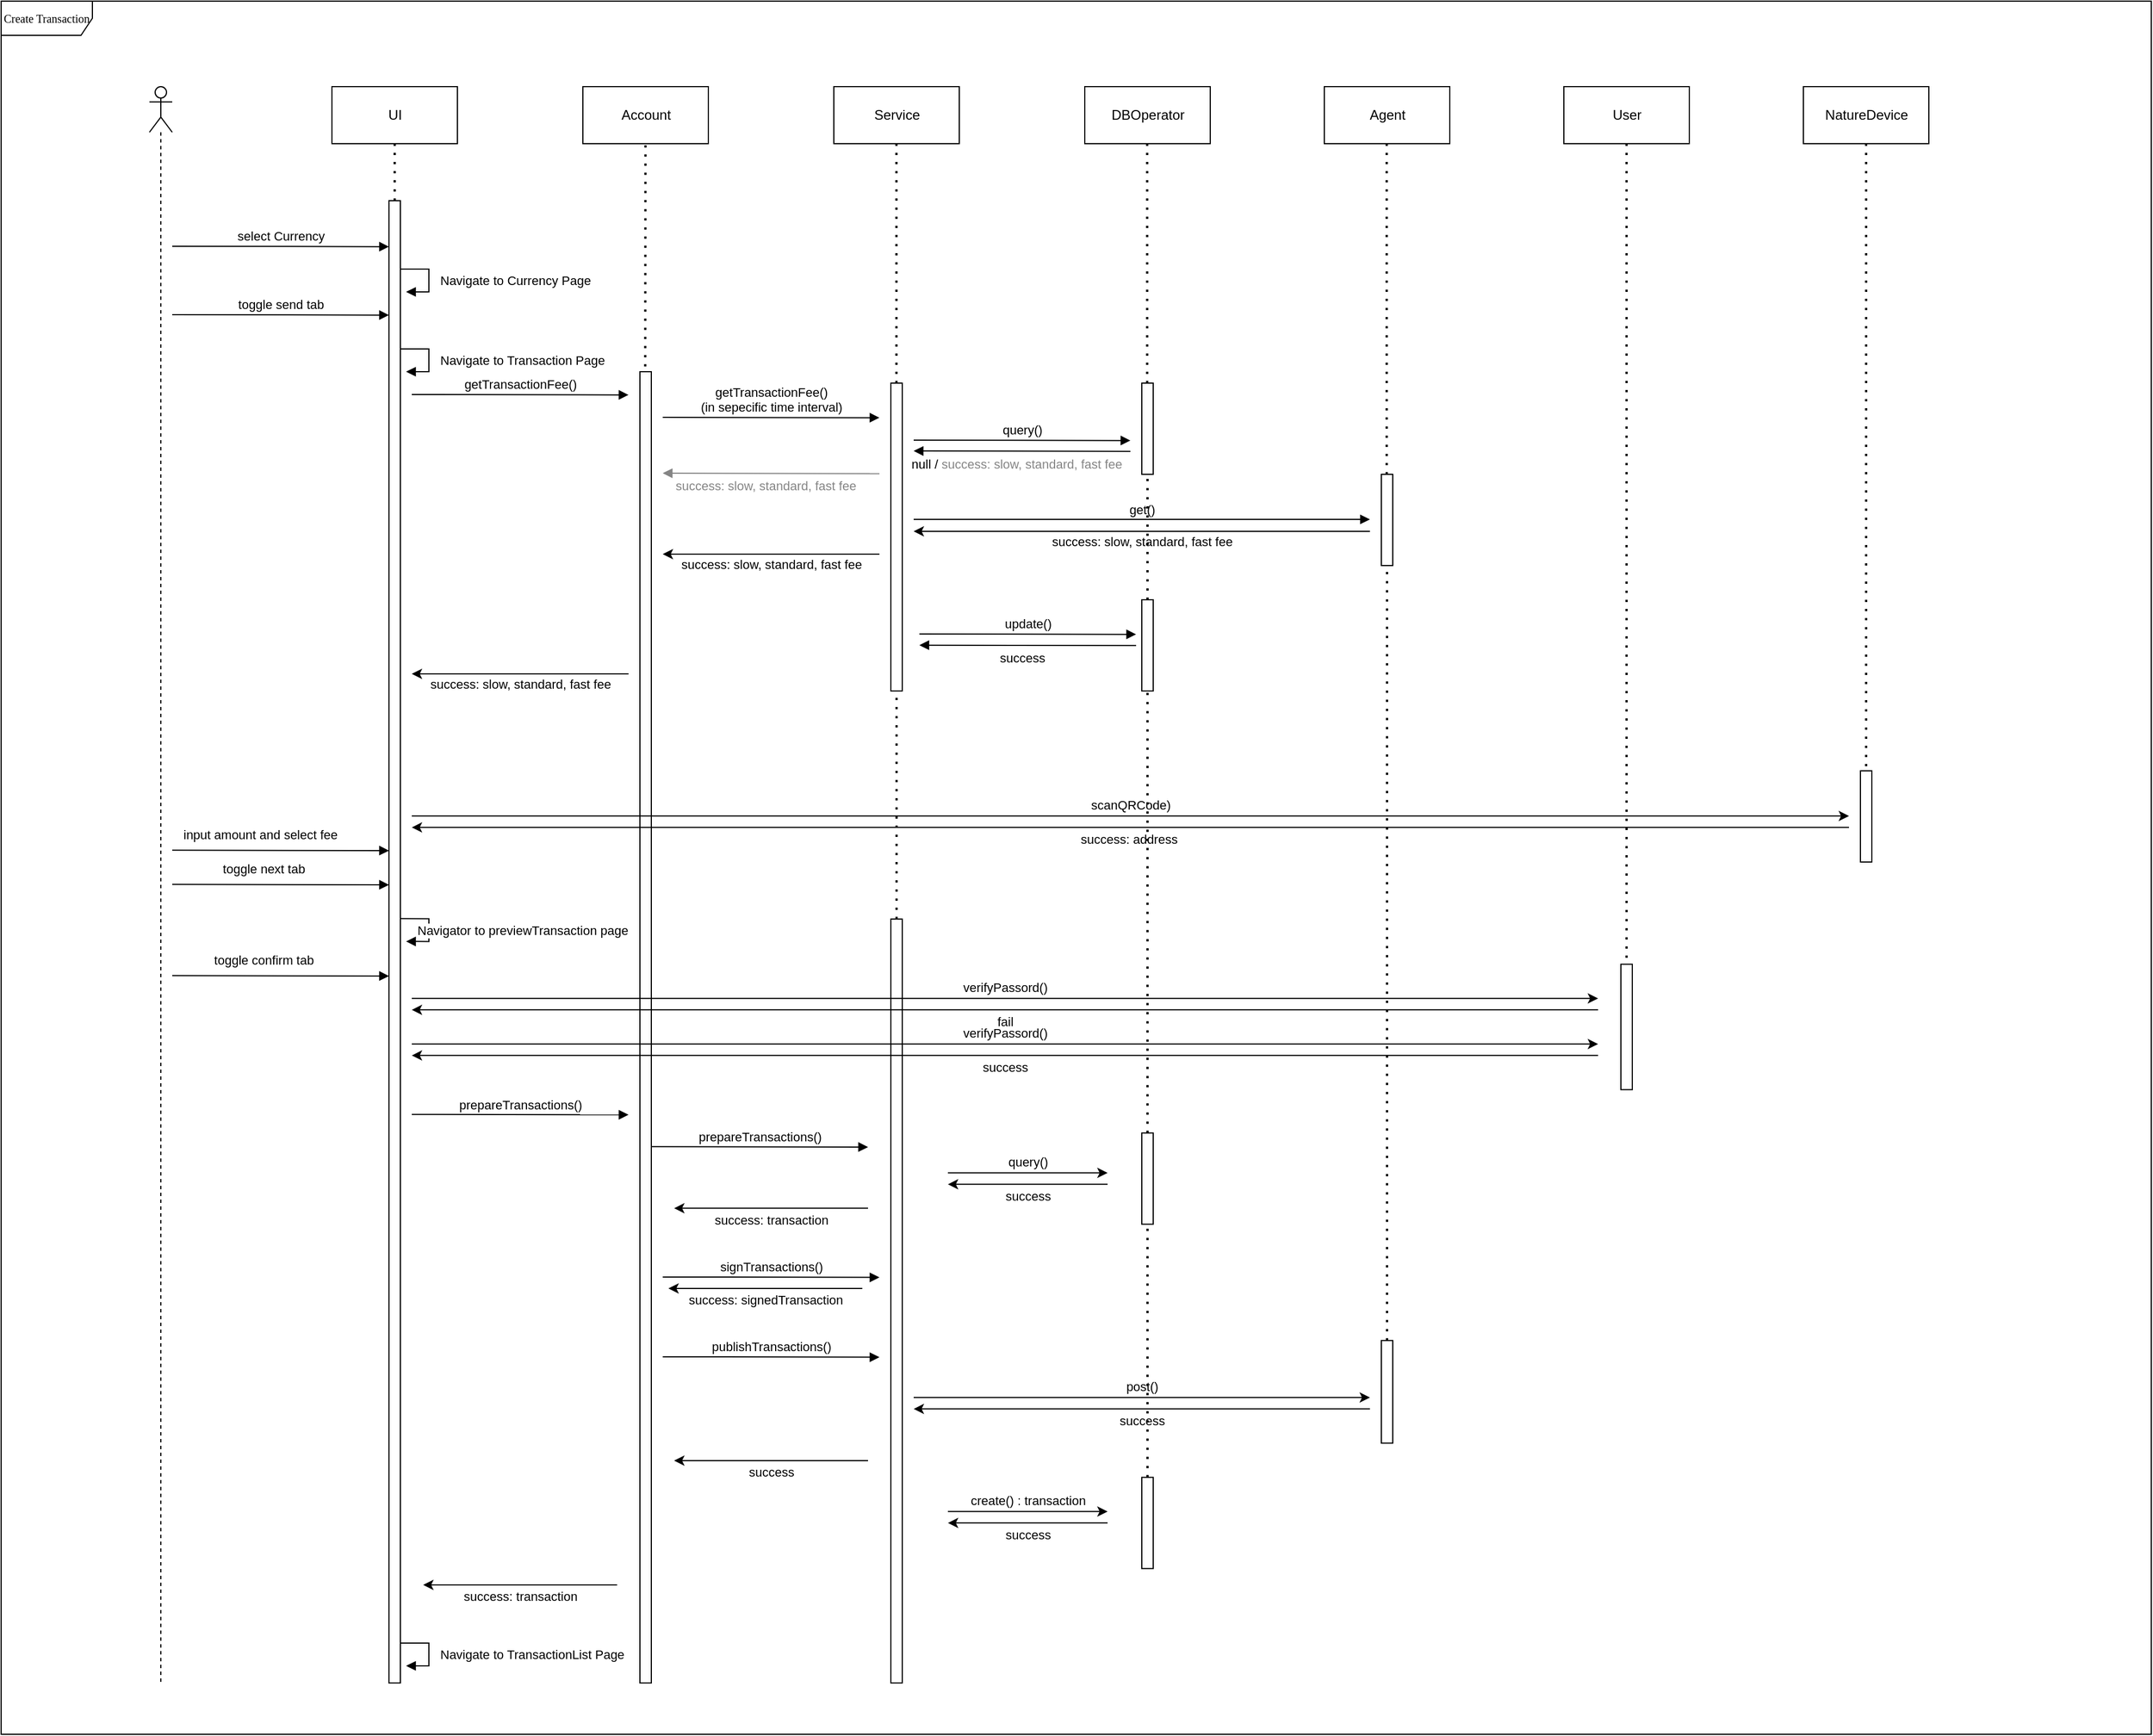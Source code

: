 <mxfile version="14.1.9" type="github">
  <diagram id="_UHiUaJMt8uoKAJdl_Bz" name="Page-1">
    <mxGraphModel dx="-274" dy="1869" grid="1" gridSize="10" guides="1" tooltips="1" connect="1" arrows="1" fold="1" page="1" pageScale="1" pageWidth="850" pageHeight="1100" math="0" shadow="0">
      <root>
        <mxCell id="0" />
        <mxCell id="1" parent="0" />
        <mxCell id="3_o5dSQ0XCuLC7GuIHa6-3" value="Create Transaction" style="shape=umlFrame;whiteSpace=wrap;html=1;rounded=0;shadow=0;comic=0;labelBackgroundColor=none;strokeWidth=1;fontFamily=Verdana;fontSize=10;align=center;width=80;height=30;" vertex="1" parent="1">
          <mxGeometry x="2060" y="-840" width="1885" height="1520" as="geometry" />
        </mxCell>
        <mxCell id="3_o5dSQ0XCuLC7GuIHa6-4" value="UI" style="html=1;" vertex="1" parent="1">
          <mxGeometry x="2350" y="-765" width="110" height="50" as="geometry" />
        </mxCell>
        <mxCell id="3_o5dSQ0XCuLC7GuIHa6-5" value="Account" style="html=1;" vertex="1" parent="1">
          <mxGeometry x="2570" y="-765" width="110" height="50" as="geometry" />
        </mxCell>
        <mxCell id="3_o5dSQ0XCuLC7GuIHa6-6" value="DBOperator" style="html=1;" vertex="1" parent="1">
          <mxGeometry x="3010" y="-765" width="110" height="50" as="geometry" />
        </mxCell>
        <mxCell id="3_o5dSQ0XCuLC7GuIHa6-7" value="" style="html=1;points=[];perimeter=orthogonalPerimeter;" vertex="1" parent="1">
          <mxGeometry x="2400" y="-665" width="10" height="1300" as="geometry" />
        </mxCell>
        <mxCell id="3_o5dSQ0XCuLC7GuIHa6-8" value="" style="shape=umlLifeline;participant=umlActor;perimeter=lifelinePerimeter;whiteSpace=wrap;html=1;container=1;collapsible=0;recursiveResize=0;verticalAlign=top;spacingTop=36;outlineConnect=0;" vertex="1" parent="1">
          <mxGeometry x="2190" y="-765" width="20" height="1400" as="geometry" />
        </mxCell>
        <mxCell id="3_o5dSQ0XCuLC7GuIHa6-9" value="select Currency" style="html=1;verticalAlign=bottom;endArrow=block;" edge="1" parent="1">
          <mxGeometry x="2080" y="-895" width="80" as="geometry">
            <mxPoint x="2210" y="-625" as="sourcePoint" />
            <mxPoint x="2400" y="-624.66" as="targetPoint" />
          </mxGeometry>
        </mxCell>
        <mxCell id="3_o5dSQ0XCuLC7GuIHa6-10" value="" style="endArrow=none;dashed=1;html=1;dashPattern=1 3;strokeWidth=2;entryX=0.5;entryY=1;entryDx=0;entryDy=0;" edge="1" parent="1" target="3_o5dSQ0XCuLC7GuIHa6-4">
          <mxGeometry x="2080" y="-895" width="50" height="50" as="geometry">
            <mxPoint x="2405" y="-665" as="sourcePoint" />
            <mxPoint x="2720" y="-675" as="targetPoint" />
          </mxGeometry>
        </mxCell>
        <mxCell id="3_o5dSQ0XCuLC7GuIHa6-11" value="" style="endArrow=none;dashed=1;html=1;dashPattern=1 3;strokeWidth=2;entryX=0.5;entryY=1;entryDx=0;entryDy=0;exitX=0.467;exitY=-0.004;exitDx=0;exitDy=0;exitPerimeter=0;" edge="1" parent="1" source="3_o5dSQ0XCuLC7GuIHa6-27">
          <mxGeometry x="2080" y="-895" width="50" height="50" as="geometry">
            <mxPoint x="2624.88" y="-625" as="sourcePoint" />
            <mxPoint x="2624.88" y="-715" as="targetPoint" />
          </mxGeometry>
        </mxCell>
        <mxCell id="3_o5dSQ0XCuLC7GuIHa6-12" value="" style="endArrow=none;dashed=1;html=1;dashPattern=1 3;strokeWidth=2;entryX=0.5;entryY=1;entryDx=0;entryDy=0;" edge="1" parent="1" source="3_o5dSQ0XCuLC7GuIHa6-85">
          <mxGeometry x="2080" y="-895" width="50" height="50" as="geometry">
            <mxPoint x="3065" y="-495" as="sourcePoint" />
            <mxPoint x="3064.71" y="-715" as="targetPoint" />
          </mxGeometry>
        </mxCell>
        <mxCell id="3_o5dSQ0XCuLC7GuIHa6-13" value="" style="group" vertex="1" connectable="0" parent="1">
          <mxGeometry x="2790" y="-765" width="110" height="530" as="geometry" />
        </mxCell>
        <mxCell id="3_o5dSQ0XCuLC7GuIHa6-14" value="Service" style="html=1;" vertex="1" parent="3_o5dSQ0XCuLC7GuIHa6-13">
          <mxGeometry width="110" height="50" as="geometry" />
        </mxCell>
        <mxCell id="3_o5dSQ0XCuLC7GuIHa6-15" value="" style="endArrow=none;dashed=1;html=1;dashPattern=1 3;strokeWidth=2;entryX=0.5;entryY=1;entryDx=0;entryDy=0;" edge="1" parent="3_o5dSQ0XCuLC7GuIHa6-13" source="3_o5dSQ0XCuLC7GuIHa6-16">
          <mxGeometry width="50" height="50" relative="1" as="geometry">
            <mxPoint x="54.88" y="140" as="sourcePoint" />
            <mxPoint x="54.88" y="50" as="targetPoint" />
          </mxGeometry>
        </mxCell>
        <mxCell id="3_o5dSQ0XCuLC7GuIHa6-16" value="" style="html=1;points=[];perimeter=orthogonalPerimeter;" vertex="1" parent="3_o5dSQ0XCuLC7GuIHa6-13">
          <mxGeometry x="50" y="260" width="10" height="270" as="geometry" />
        </mxCell>
        <mxCell id="3_o5dSQ0XCuLC7GuIHa6-17" value="getTransactionFee()" style="html=1;verticalAlign=bottom;endArrow=block;" edge="1" parent="1">
          <mxGeometry x="2080" y="-825" width="80" as="geometry">
            <mxPoint x="2420" y="-495.0" as="sourcePoint" />
            <mxPoint x="2610" y="-494.66" as="targetPoint" />
          </mxGeometry>
        </mxCell>
        <mxCell id="3_o5dSQ0XCuLC7GuIHa6-18" value="&lt;span style=&quot;font-family: &amp;#34;helvetica&amp;#34; ; text-align: center&quot;&gt;Navigate to Currency Page&lt;/span&gt;" style="edgeStyle=orthogonalEdgeStyle;html=1;align=left;spacingLeft=2;endArrow=block;rounded=0;entryX=1;entryY=0;" edge="1" parent="1">
          <mxGeometry x="340" y="-965" as="geometry">
            <mxPoint x="2410" y="-605" as="sourcePoint" />
            <Array as="points">
              <mxPoint x="2435" y="-605" />
            </Array>
            <mxPoint x="2415" y="-585" as="targetPoint" />
            <mxPoint x="28" as="offset" />
          </mxGeometry>
        </mxCell>
        <mxCell id="3_o5dSQ0XCuLC7GuIHa6-19" value="toggle send tab" style="html=1;verticalAlign=bottom;endArrow=block;" edge="1" parent="1">
          <mxGeometry x="2080" y="-835" width="80" as="geometry">
            <mxPoint x="2210" y="-565" as="sourcePoint" />
            <mxPoint x="2400" y="-564.66" as="targetPoint" />
          </mxGeometry>
        </mxCell>
        <mxCell id="3_o5dSQ0XCuLC7GuIHa6-20" value="&lt;span style=&quot;font-family: &amp;#34;helvetica&amp;#34; ; text-align: center&quot;&gt;Navigate to Transaction Page&lt;/span&gt;" style="edgeStyle=orthogonalEdgeStyle;html=1;align=left;spacingLeft=2;endArrow=block;rounded=0;entryX=1;entryY=0;" edge="1" parent="1">
          <mxGeometry x="340" y="-895" as="geometry">
            <mxPoint x="2410" y="-535" as="sourcePoint" />
            <Array as="points">
              <mxPoint x="2435" y="-534.99" />
              <mxPoint x="2435" y="-514.99" />
            </Array>
            <mxPoint x="2415" y="-515" as="targetPoint" />
            <mxPoint x="28" as="offset" />
          </mxGeometry>
        </mxCell>
        <mxCell id="3_o5dSQ0XCuLC7GuIHa6-21" value="" style="endArrow=none;html=1;startArrow=classic;startFill=1;endFill=0;" edge="1" parent="1">
          <mxGeometry x="1860" y="-750" as="geometry">
            <mxPoint x="2420" y="-250" as="sourcePoint" />
            <mxPoint x="2610" y="-250" as="targetPoint" />
          </mxGeometry>
        </mxCell>
        <mxCell id="3_o5dSQ0XCuLC7GuIHa6-22" value="success: slow, standard, fast fee" style="edgeLabel;resizable=0;html=1;align=center;verticalAlign=middle;" connectable="0" vertex="1" parent="3_o5dSQ0XCuLC7GuIHa6-21">
          <mxGeometry relative="1" as="geometry">
            <mxPoint y="9" as="offset" />
          </mxGeometry>
        </mxCell>
        <mxCell id="3_o5dSQ0XCuLC7GuIHa6-23" value="Agent" style="html=1;" vertex="1" parent="1">
          <mxGeometry x="3220" y="-765" width="110" height="50" as="geometry" />
        </mxCell>
        <mxCell id="3_o5dSQ0XCuLC7GuIHa6-24" value="" style="endArrow=none;dashed=1;html=1;dashPattern=1 3;strokeWidth=2;entryX=0.5;entryY=1;entryDx=0;entryDy=0;" edge="1" parent="1" source="3_o5dSQ0XCuLC7GuIHa6-88">
          <mxGeometry x="2290" y="-895" width="50" height="50" as="geometry">
            <mxPoint x="3275" y="-495" as="sourcePoint" />
            <mxPoint x="3274.71" y="-715" as="targetPoint" />
          </mxGeometry>
        </mxCell>
        <mxCell id="3_o5dSQ0XCuLC7GuIHa6-25" value="User" style="html=1;" vertex="1" parent="1">
          <mxGeometry x="3430" y="-765" width="110" height="50" as="geometry" />
        </mxCell>
        <mxCell id="3_o5dSQ0XCuLC7GuIHa6-26" value="" style="endArrow=none;dashed=1;html=1;dashPattern=1 3;strokeWidth=2;entryX=0.5;entryY=1;entryDx=0;entryDy=0;exitX=0.5;exitY=1;exitDx=0;exitDy=0;" edge="1" parent="1" source="3_o5dSQ0XCuLC7GuIHa6-25" target="3_o5dSQ0XCuLC7GuIHa6-29">
          <mxGeometry x="2499.46" y="-895" width="50" height="50" as="geometry">
            <mxPoint x="3485" y="-695" as="sourcePoint" />
            <mxPoint x="3484.17" y="-715" as="targetPoint" />
          </mxGeometry>
        </mxCell>
        <mxCell id="3_o5dSQ0XCuLC7GuIHa6-27" value="" style="html=1;points=[];perimeter=orthogonalPerimeter;" vertex="1" parent="1">
          <mxGeometry x="2620" y="-515" width="10" height="1150" as="geometry" />
        </mxCell>
        <mxCell id="3_o5dSQ0XCuLC7GuIHa6-28" value="input amount and select fee&amp;nbsp;&amp;nbsp;" style="html=1;verticalAlign=bottom;endArrow=block;" edge="1" parent="1">
          <mxGeometry x="340" y="-620.14" width="80" as="geometry">
            <mxPoint x="2210.0" y="-95.34" as="sourcePoint" />
            <mxPoint x="2400.0" y="-95" as="targetPoint" />
            <mxPoint x="-15" y="-5" as="offset" />
          </mxGeometry>
        </mxCell>
        <mxCell id="3_o5dSQ0XCuLC7GuIHa6-29" value="" style="html=1;points=[];perimeter=orthogonalPerimeter;" vertex="1" parent="1">
          <mxGeometry x="3480" y="4.66" width="10" height="110" as="geometry" />
        </mxCell>
        <mxCell id="3_o5dSQ0XCuLC7GuIHa6-30" value="toggle next tab" style="html=1;verticalAlign=bottom;endArrow=block;" edge="1" parent="1">
          <mxGeometry x="340" y="-590.14" width="80" as="geometry">
            <mxPoint x="2210" y="-65.34" as="sourcePoint" />
            <mxPoint x="2400" y="-65.0" as="targetPoint" />
            <mxPoint x="-15" y="-5" as="offset" />
          </mxGeometry>
        </mxCell>
        <mxCell id="3_o5dSQ0XCuLC7GuIHa6-31" value="&lt;span style=&quot;font-family: &amp;#34;helvetica&amp;#34; ; text-align: center&quot;&gt;Navigator to previewTransaction page&lt;/span&gt;" style="edgeStyle=orthogonalEdgeStyle;html=1;align=left;spacingLeft=2;endArrow=block;rounded=0;entryX=1;entryY=0;" edge="1" parent="1">
          <mxGeometry x="340" y="-635.34" as="geometry">
            <mxPoint x="2410" y="-35.34" as="sourcePoint" />
            <Array as="points">
              <mxPoint x="2435" y="-35.33" />
              <mxPoint x="2435" y="-15.33" />
            </Array>
            <mxPoint x="2415" y="-15.34" as="targetPoint" />
            <mxPoint x="8" as="offset" />
          </mxGeometry>
        </mxCell>
        <mxCell id="3_o5dSQ0XCuLC7GuIHa6-32" value="toggle confirm tab" style="html=1;verticalAlign=bottom;endArrow=block;" edge="1" parent="1">
          <mxGeometry x="340" y="-510.14" width="80" as="geometry">
            <mxPoint x="2210" y="14.66" as="sourcePoint" />
            <mxPoint x="2400" y="15.0" as="targetPoint" />
            <mxPoint x="-15" y="-5" as="offset" />
          </mxGeometry>
        </mxCell>
        <mxCell id="3_o5dSQ0XCuLC7GuIHa6-33" value="&lt;span style=&quot;font-family: &amp;#34;helvetica&amp;#34; ; text-align: center&quot;&gt;Navigate to TransactionList Page&lt;/span&gt;" style="edgeStyle=orthogonalEdgeStyle;html=1;align=left;spacingLeft=2;endArrow=block;rounded=0;entryX=1;entryY=0;" edge="1" parent="1">
          <mxGeometry x="340" y="240.0" as="geometry">
            <mxPoint x="2410" y="600.0" as="sourcePoint" />
            <Array as="points">
              <mxPoint x="2435" y="600.01" />
              <mxPoint x="2435" y="620.01" />
            </Array>
            <mxPoint x="2415" y="620.0" as="targetPoint" />
            <mxPoint x="28" as="offset" />
          </mxGeometry>
        </mxCell>
        <mxCell id="3_o5dSQ0XCuLC7GuIHa6-34" value="getTransactionFee()&lt;br&gt;(in sepecific time interval)" style="html=1;verticalAlign=bottom;endArrow=block;" edge="1" parent="1">
          <mxGeometry x="2300" y="-805" width="80" as="geometry">
            <mxPoint x="2640" y="-475" as="sourcePoint" />
            <mxPoint x="2830" y="-474.66" as="targetPoint" />
          </mxGeometry>
        </mxCell>
        <mxCell id="3_o5dSQ0XCuLC7GuIHa6-35" value="query()" style="html=1;verticalAlign=bottom;endArrow=block;" edge="1" parent="1">
          <mxGeometry x="2520" y="-785" width="80" as="geometry">
            <mxPoint x="2860" y="-455" as="sourcePoint" />
            <mxPoint x="3050" y="-454.66" as="targetPoint" />
          </mxGeometry>
        </mxCell>
        <mxCell id="3_o5dSQ0XCuLC7GuIHa6-36" value="null / &lt;font color=&quot;#858585&quot;&gt;success: slow, standard, fast fee&lt;/font&gt;" style="html=1;verticalAlign=bottom;endArrow=none;endFill=0;startArrow=block;startFill=1;" edge="1" parent="1">
          <mxGeometry x="270" y="-405.5" width="80" as="geometry">
            <mxPoint x="2860" y="-445.5" as="sourcePoint" />
            <mxPoint x="3050" y="-445.16" as="targetPoint" />
            <mxPoint x="-5" y="20" as="offset" />
          </mxGeometry>
        </mxCell>
        <mxCell id="3_o5dSQ0XCuLC7GuIHa6-37" value="get()" style="html=1;verticalAlign=bottom;endArrow=block;" edge="1" parent="1">
          <mxGeometry x="2520" y="-715.5" width="80" as="geometry">
            <mxPoint x="2860" y="-385.5" as="sourcePoint" />
            <mxPoint x="3260" y="-385.5" as="targetPoint" />
          </mxGeometry>
        </mxCell>
        <mxCell id="3_o5dSQ0XCuLC7GuIHa6-38" value="" style="endArrow=none;html=1;startArrow=classic;startFill=1;endFill=0;" edge="1" parent="1">
          <mxGeometry x="2075" y="-855" as="geometry">
            <mxPoint x="2640" y="-355" as="sourcePoint" />
            <mxPoint x="2830" y="-355" as="targetPoint" />
          </mxGeometry>
        </mxCell>
        <mxCell id="3_o5dSQ0XCuLC7GuIHa6-39" value="success: slow, standard, fast fee" style="edgeLabel;resizable=0;html=1;align=center;verticalAlign=middle;" connectable="0" vertex="1" parent="3_o5dSQ0XCuLC7GuIHa6-38">
          <mxGeometry relative="1" as="geometry">
            <mxPoint y="9" as="offset" />
          </mxGeometry>
        </mxCell>
        <mxCell id="3_o5dSQ0XCuLC7GuIHa6-40" value="" style="endArrow=none;html=1;startArrow=classic;startFill=1;endFill=0;" edge="1" parent="1">
          <mxGeometry x="2510" y="-875" as="geometry">
            <mxPoint x="2860" y="-375" as="sourcePoint" />
            <mxPoint x="3260" y="-375" as="targetPoint" />
          </mxGeometry>
        </mxCell>
        <mxCell id="3_o5dSQ0XCuLC7GuIHa6-41" value="success: slow, standard, fast fee" style="edgeLabel;resizable=0;html=1;align=center;verticalAlign=middle;" connectable="0" vertex="1" parent="3_o5dSQ0XCuLC7GuIHa6-40">
          <mxGeometry relative="1" as="geometry">
            <mxPoint y="9" as="offset" />
          </mxGeometry>
        </mxCell>
        <mxCell id="3_o5dSQ0XCuLC7GuIHa6-42" value="NatureDevice" style="html=1;" vertex="1" parent="1">
          <mxGeometry x="3640" y="-765" width="110" height="50" as="geometry" />
        </mxCell>
        <mxCell id="3_o5dSQ0XCuLC7GuIHa6-43" value="" style="endArrow=none;dashed=1;html=1;dashPattern=1 3;strokeWidth=2;entryX=0.5;entryY=1;entryDx=0;entryDy=0;exitX=0.5;exitY=1;exitDx=0;exitDy=0;" edge="1" parent="1" source="3_o5dSQ0XCuLC7GuIHa6-42" target="3_o5dSQ0XCuLC7GuIHa6-44">
          <mxGeometry x="2709.46" y="-895" width="50" height="50" as="geometry">
            <mxPoint x="3695" y="-695" as="sourcePoint" />
            <mxPoint x="3694.17" y="-715" as="targetPoint" />
          </mxGeometry>
        </mxCell>
        <mxCell id="3_o5dSQ0XCuLC7GuIHa6-44" value="" style="html=1;points=[];perimeter=orthogonalPerimeter;" vertex="1" parent="1">
          <mxGeometry x="3690" y="-165" width="10" height="80" as="geometry" />
        </mxCell>
        <mxCell id="3_o5dSQ0XCuLC7GuIHa6-45" value="" style="html=1;points=[];perimeter=orthogonalPerimeter;" vertex="1" parent="1">
          <mxGeometry x="3060" y="454.66" width="10" height="80" as="geometry" />
        </mxCell>
        <mxCell id="3_o5dSQ0XCuLC7GuIHa6-46" value="" style="html=1;points=[];perimeter=orthogonalPerimeter;" vertex="1" parent="1">
          <mxGeometry x="2840" y="-35" width="10" height="670" as="geometry" />
        </mxCell>
        <mxCell id="3_o5dSQ0XCuLC7GuIHa6-47" value="prepareTransactions()" style="html=1;verticalAlign=bottom;endArrow=block;" edge="1" parent="1">
          <mxGeometry x="2080" y="-312.24" width="80" as="geometry">
            <mxPoint x="2420" y="136.33" as="sourcePoint" />
            <mxPoint x="2610" y="136.67" as="targetPoint" />
            <mxPoint as="offset" />
          </mxGeometry>
        </mxCell>
        <mxCell id="3_o5dSQ0XCuLC7GuIHa6-48" value="" style="endArrow=none;html=1;startArrow=classic;startFill=1;endFill=0;" edge="1" parent="1">
          <mxGeometry x="1860" y="49.0" as="geometry">
            <mxPoint x="2430" y="549.0" as="sourcePoint" />
            <mxPoint x="2600" y="549.0" as="targetPoint" />
          </mxGeometry>
        </mxCell>
        <mxCell id="3_o5dSQ0XCuLC7GuIHa6-49" value="success: transaction" style="edgeLabel;resizable=0;html=1;align=center;verticalAlign=middle;" connectable="0" vertex="1" parent="3_o5dSQ0XCuLC7GuIHa6-48">
          <mxGeometry relative="1" as="geometry">
            <mxPoint y="10" as="offset" />
          </mxGeometry>
        </mxCell>
        <mxCell id="3_o5dSQ0XCuLC7GuIHa6-50" value="" style="html=1;points=[];perimeter=orthogonalPerimeter;" vertex="1" parent="1">
          <mxGeometry x="3270" y="334.66" width="10" height="90" as="geometry" />
        </mxCell>
        <mxCell id="3_o5dSQ0XCuLC7GuIHa6-51" value="prepareTransactions()" style="html=1;verticalAlign=bottom;endArrow=block;" edge="1" parent="1">
          <mxGeometry x="2290" y="-283.91" width="80" as="geometry">
            <mxPoint x="2630" y="164.66" as="sourcePoint" />
            <mxPoint x="2820" y="165" as="targetPoint" />
            <mxPoint as="offset" />
          </mxGeometry>
        </mxCell>
        <mxCell id="3_o5dSQ0XCuLC7GuIHa6-52" value="" style="group" vertex="1" connectable="0" parent="1">
          <mxGeometry x="2890" y="187.66" width="140" height="10" as="geometry" />
        </mxCell>
        <mxCell id="3_o5dSQ0XCuLC7GuIHa6-53" value="" style="endArrow=classic;html=1;" edge="1" parent="3_o5dSQ0XCuLC7GuIHa6-52">
          <mxGeometry x="-810" y="-480.0" as="geometry">
            <mxPoint as="sourcePoint" />
            <mxPoint x="140" as="targetPoint" />
          </mxGeometry>
        </mxCell>
        <mxCell id="3_o5dSQ0XCuLC7GuIHa6-54" value="query()" style="edgeLabel;resizable=0;html=1;align=center;verticalAlign=middle;" connectable="0" vertex="1" parent="3_o5dSQ0XCuLC7GuIHa6-53">
          <mxGeometry relative="1" as="geometry">
            <mxPoint y="-9.66" as="offset" />
          </mxGeometry>
        </mxCell>
        <mxCell id="3_o5dSQ0XCuLC7GuIHa6-55" value="" style="endArrow=none;html=1;startArrow=classic;startFill=1;endFill=0;" edge="1" parent="3_o5dSQ0XCuLC7GuIHa6-52">
          <mxGeometry x="-810" y="-480.0" as="geometry">
            <mxPoint y="10" as="sourcePoint" />
            <mxPoint x="140" y="10" as="targetPoint" />
          </mxGeometry>
        </mxCell>
        <mxCell id="3_o5dSQ0XCuLC7GuIHa6-56" value="success" style="edgeLabel;resizable=0;html=1;align=center;verticalAlign=middle;" connectable="0" vertex="1" parent="3_o5dSQ0XCuLC7GuIHa6-55">
          <mxGeometry relative="1" as="geometry">
            <mxPoint y="10" as="offset" />
          </mxGeometry>
        </mxCell>
        <mxCell id="3_o5dSQ0XCuLC7GuIHa6-57" value="" style="group" vertex="1" connectable="0" parent="1">
          <mxGeometry x="2860" y="384.66" width="400" height="10" as="geometry" />
        </mxCell>
        <mxCell id="3_o5dSQ0XCuLC7GuIHa6-58" value="" style="endArrow=classic;html=1;" edge="1" parent="3_o5dSQ0XCuLC7GuIHa6-57">
          <mxGeometry x="-700" y="-480" as="geometry">
            <mxPoint as="sourcePoint" />
            <mxPoint x="400" as="targetPoint" />
          </mxGeometry>
        </mxCell>
        <mxCell id="3_o5dSQ0XCuLC7GuIHa6-59" value="post()" style="edgeLabel;resizable=0;html=1;align=center;verticalAlign=middle;" connectable="0" vertex="1" parent="3_o5dSQ0XCuLC7GuIHa6-58">
          <mxGeometry relative="1" as="geometry">
            <mxPoint y="-9.66" as="offset" />
          </mxGeometry>
        </mxCell>
        <mxCell id="3_o5dSQ0XCuLC7GuIHa6-60" value="" style="endArrow=none;html=1;startArrow=classic;startFill=1;endFill=0;" edge="1" parent="3_o5dSQ0XCuLC7GuIHa6-57">
          <mxGeometry x="-700" y="-470" as="geometry">
            <mxPoint y="10" as="sourcePoint" />
            <mxPoint x="400" y="10" as="targetPoint" />
          </mxGeometry>
        </mxCell>
        <mxCell id="3_o5dSQ0XCuLC7GuIHa6-61" value="success" style="edgeLabel;resizable=0;html=1;align=center;verticalAlign=middle;" connectable="0" vertex="1" parent="3_o5dSQ0XCuLC7GuIHa6-60">
          <mxGeometry relative="1" as="geometry">
            <mxPoint y="10" as="offset" />
          </mxGeometry>
        </mxCell>
        <mxCell id="3_o5dSQ0XCuLC7GuIHa6-62" value="" style="group" vertex="1" connectable="0" parent="1">
          <mxGeometry x="2420" y="34.66" width="1040" height="10" as="geometry" />
        </mxCell>
        <mxCell id="3_o5dSQ0XCuLC7GuIHa6-63" value="" style="endArrow=classic;html=1;" edge="1" parent="3_o5dSQ0XCuLC7GuIHa6-62">
          <mxGeometry x="-1820.0" y="-480" as="geometry">
            <mxPoint as="sourcePoint" />
            <mxPoint x="1040" as="targetPoint" />
          </mxGeometry>
        </mxCell>
        <mxCell id="3_o5dSQ0XCuLC7GuIHa6-64" value="verifyPassord()" style="edgeLabel;resizable=0;html=1;align=center;verticalAlign=middle;" connectable="0" vertex="1" parent="3_o5dSQ0XCuLC7GuIHa6-63">
          <mxGeometry relative="1" as="geometry">
            <mxPoint y="-9.66" as="offset" />
          </mxGeometry>
        </mxCell>
        <mxCell id="3_o5dSQ0XCuLC7GuIHa6-65" value="" style="endArrow=none;html=1;startArrow=classic;startFill=1;endFill=0;" edge="1" parent="3_o5dSQ0XCuLC7GuIHa6-62">
          <mxGeometry x="-1820.0" y="-470" as="geometry">
            <mxPoint y="10" as="sourcePoint" />
            <mxPoint x="1040" y="10" as="targetPoint" />
          </mxGeometry>
        </mxCell>
        <mxCell id="3_o5dSQ0XCuLC7GuIHa6-66" value="fail" style="edgeLabel;resizable=0;html=1;align=center;verticalAlign=middle;" connectable="0" vertex="1" parent="3_o5dSQ0XCuLC7GuIHa6-65">
          <mxGeometry relative="1" as="geometry">
            <mxPoint y="10" as="offset" />
          </mxGeometry>
        </mxCell>
        <mxCell id="3_o5dSQ0XCuLC7GuIHa6-67" value="" style="group" vertex="1" connectable="0" parent="1">
          <mxGeometry x="2420" y="74.66" width="1040" height="10" as="geometry" />
        </mxCell>
        <mxCell id="3_o5dSQ0XCuLC7GuIHa6-68" value="" style="endArrow=classic;html=1;" edge="1" parent="3_o5dSQ0XCuLC7GuIHa6-67">
          <mxGeometry x="-1820" y="-480" as="geometry">
            <mxPoint as="sourcePoint" />
            <mxPoint x="1040" as="targetPoint" />
          </mxGeometry>
        </mxCell>
        <mxCell id="3_o5dSQ0XCuLC7GuIHa6-69" value="verifyPassord()" style="edgeLabel;resizable=0;html=1;align=center;verticalAlign=middle;" connectable="0" vertex="1" parent="3_o5dSQ0XCuLC7GuIHa6-68">
          <mxGeometry relative="1" as="geometry">
            <mxPoint y="-9.66" as="offset" />
          </mxGeometry>
        </mxCell>
        <mxCell id="3_o5dSQ0XCuLC7GuIHa6-70" value="" style="endArrow=none;html=1;startArrow=classic;startFill=1;endFill=0;" edge="1" parent="3_o5dSQ0XCuLC7GuIHa6-67">
          <mxGeometry x="-1820" y="-470" as="geometry">
            <mxPoint y="10" as="sourcePoint" />
            <mxPoint x="1040" y="10" as="targetPoint" />
          </mxGeometry>
        </mxCell>
        <mxCell id="3_o5dSQ0XCuLC7GuIHa6-71" value="success" style="edgeLabel;resizable=0;html=1;align=center;verticalAlign=middle;" connectable="0" vertex="1" parent="3_o5dSQ0XCuLC7GuIHa6-70">
          <mxGeometry relative="1" as="geometry">
            <mxPoint y="10" as="offset" />
          </mxGeometry>
        </mxCell>
        <mxCell id="3_o5dSQ0XCuLC7GuIHa6-72" value="" style="endArrow=none;html=1;startArrow=classic;startFill=1;endFill=0;" edge="1" parent="1">
          <mxGeometry x="2080" y="-281.34" as="geometry">
            <mxPoint x="2650" y="218.66" as="sourcePoint" />
            <mxPoint x="2820" y="218.66" as="targetPoint" />
          </mxGeometry>
        </mxCell>
        <mxCell id="3_o5dSQ0XCuLC7GuIHa6-73" value="success: transaction" style="edgeLabel;resizable=0;html=1;align=center;verticalAlign=middle;" connectable="0" vertex="1" parent="3_o5dSQ0XCuLC7GuIHa6-72">
          <mxGeometry relative="1" as="geometry">
            <mxPoint y="10" as="offset" />
          </mxGeometry>
        </mxCell>
        <mxCell id="3_o5dSQ0XCuLC7GuIHa6-74" value="signTransactions()" style="html=1;verticalAlign=bottom;endArrow=block;" edge="1" parent="1">
          <mxGeometry x="2300" y="-169.62" width="80" as="geometry">
            <mxPoint x="2640" y="278.95" as="sourcePoint" />
            <mxPoint x="2830" y="279.29" as="targetPoint" />
            <mxPoint as="offset" />
          </mxGeometry>
        </mxCell>
        <mxCell id="3_o5dSQ0XCuLC7GuIHa6-75" value="" style="endArrow=none;html=1;startArrow=classic;startFill=1;endFill=0;" edge="1" parent="1">
          <mxGeometry x="2075" y="-211.05" as="geometry">
            <mxPoint x="2645" y="288.95" as="sourcePoint" />
            <mxPoint x="2815" y="288.95" as="targetPoint" />
          </mxGeometry>
        </mxCell>
        <mxCell id="3_o5dSQ0XCuLC7GuIHa6-76" value="success: signedTransaction" style="edgeLabel;resizable=0;html=1;align=center;verticalAlign=middle;" connectable="0" vertex="1" parent="3_o5dSQ0XCuLC7GuIHa6-75">
          <mxGeometry relative="1" as="geometry">
            <mxPoint y="10" as="offset" />
          </mxGeometry>
        </mxCell>
        <mxCell id="3_o5dSQ0XCuLC7GuIHa6-77" value="publishTransactions()" style="html=1;verticalAlign=bottom;endArrow=block;" edge="1" parent="1">
          <mxGeometry x="2300" y="-99.62" width="80" as="geometry">
            <mxPoint x="2640" y="348.95" as="sourcePoint" />
            <mxPoint x="2830" y="349.29" as="targetPoint" />
            <mxPoint as="offset" />
          </mxGeometry>
        </mxCell>
        <mxCell id="3_o5dSQ0XCuLC7GuIHa6-78" value="" style="endArrow=none;html=1;startArrow=classic;startFill=1;endFill=0;" edge="1" parent="1">
          <mxGeometry x="2080" y="-60.0" as="geometry">
            <mxPoint x="2650" y="440.0" as="sourcePoint" />
            <mxPoint x="2820" y="440.0" as="targetPoint" />
          </mxGeometry>
        </mxCell>
        <mxCell id="3_o5dSQ0XCuLC7GuIHa6-79" value="success" style="edgeLabel;resizable=0;html=1;align=center;verticalAlign=middle;" connectable="0" vertex="1" parent="3_o5dSQ0XCuLC7GuIHa6-78">
          <mxGeometry relative="1" as="geometry">
            <mxPoint y="10" as="offset" />
          </mxGeometry>
        </mxCell>
        <mxCell id="3_o5dSQ0XCuLC7GuIHa6-80" value="" style="group" vertex="1" connectable="0" parent="1">
          <mxGeometry x="2420" y="-125.34" width="1260" height="10" as="geometry" />
        </mxCell>
        <mxCell id="3_o5dSQ0XCuLC7GuIHa6-81" value="" style="endArrow=classic;html=1;" edge="1" parent="3_o5dSQ0XCuLC7GuIHa6-80">
          <mxGeometry x="-2205.0" y="-480" as="geometry">
            <mxPoint as="sourcePoint" />
            <mxPoint x="1260" as="targetPoint" />
          </mxGeometry>
        </mxCell>
        <mxCell id="3_o5dSQ0XCuLC7GuIHa6-82" value="scanQRCode)" style="edgeLabel;resizable=0;html=1;align=center;verticalAlign=middle;" connectable="0" vertex="1" parent="3_o5dSQ0XCuLC7GuIHa6-81">
          <mxGeometry relative="1" as="geometry">
            <mxPoint y="-9.66" as="offset" />
          </mxGeometry>
        </mxCell>
        <mxCell id="3_o5dSQ0XCuLC7GuIHa6-83" value="" style="endArrow=none;html=1;startArrow=classic;startFill=1;endFill=0;" edge="1" parent="3_o5dSQ0XCuLC7GuIHa6-80">
          <mxGeometry x="-2205.0" y="-470" as="geometry">
            <mxPoint y="10" as="sourcePoint" />
            <mxPoint x="1260" y="10" as="targetPoint" />
          </mxGeometry>
        </mxCell>
        <mxCell id="3_o5dSQ0XCuLC7GuIHa6-84" value="success: address&amp;nbsp;" style="edgeLabel;resizable=0;html=1;align=center;verticalAlign=middle;" connectable="0" vertex="1" parent="3_o5dSQ0XCuLC7GuIHa6-83">
          <mxGeometry relative="1" as="geometry">
            <mxPoint y="10" as="offset" />
          </mxGeometry>
        </mxCell>
        <mxCell id="3_o5dSQ0XCuLC7GuIHa6-85" value="" style="html=1;points=[];perimeter=orthogonalPerimeter;" vertex="1" parent="1">
          <mxGeometry x="3060" y="-505" width="10" height="80" as="geometry" />
        </mxCell>
        <mxCell id="3_o5dSQ0XCuLC7GuIHa6-86" value="" style="endArrow=none;dashed=1;html=1;dashPattern=1 3;strokeWidth=2;entryX=0.5;entryY=1;entryDx=0;entryDy=0;" edge="1" parent="1" source="3_o5dSQ0XCuLC7GuIHa6-98" target="3_o5dSQ0XCuLC7GuIHa6-85">
          <mxGeometry x="2080" y="-895" width="50" height="50" as="geometry">
            <mxPoint x="3064.71" y="-15" as="sourcePoint" />
            <mxPoint x="3064.71" y="-715" as="targetPoint" />
          </mxGeometry>
        </mxCell>
        <mxCell id="3_o5dSQ0XCuLC7GuIHa6-87" value="" style="endArrow=none;dashed=1;html=1;dashPattern=1 3;strokeWidth=2;entryX=0.5;entryY=1;entryDx=0;entryDy=0;" edge="1" parent="1" source="3_o5dSQ0XCuLC7GuIHa6-46" target="3_o5dSQ0XCuLC7GuIHa6-16">
          <mxGeometry x="2060" y="-830" width="50" height="50" as="geometry">
            <mxPoint x="5364.88" y="-425" as="sourcePoint" />
            <mxPoint x="5364.88" y="-1075" as="targetPoint" />
          </mxGeometry>
        </mxCell>
        <mxCell id="3_o5dSQ0XCuLC7GuIHa6-88" value="" style="html=1;points=[];perimeter=orthogonalPerimeter;" vertex="1" parent="1">
          <mxGeometry x="3270" y="-425" width="10" height="80" as="geometry" />
        </mxCell>
        <mxCell id="3_o5dSQ0XCuLC7GuIHa6-89" value="" style="endArrow=none;dashed=1;html=1;dashPattern=1 3;strokeWidth=2;entryX=0.5;entryY=1;entryDx=0;entryDy=0;" edge="1" parent="1" source="3_o5dSQ0XCuLC7GuIHa6-50" target="3_o5dSQ0XCuLC7GuIHa6-88">
          <mxGeometry x="2290" y="-895" width="50" height="50" as="geometry">
            <mxPoint x="3274.71" y="155" as="sourcePoint" />
            <mxPoint x="3274.71" y="-715" as="targetPoint" />
          </mxGeometry>
        </mxCell>
        <mxCell id="3_o5dSQ0XCuLC7GuIHa6-90" value="" style="html=1;points=[];perimeter=orthogonalPerimeter;" vertex="1" parent="1">
          <mxGeometry x="3060" y="152.66" width="10" height="80" as="geometry" />
        </mxCell>
        <mxCell id="3_o5dSQ0XCuLC7GuIHa6-91" value="" style="endArrow=none;dashed=1;html=1;dashPattern=1 3;strokeWidth=2;entryX=0.5;entryY=1;entryDx=0;entryDy=0;" edge="1" parent="1" source="3_o5dSQ0XCuLC7GuIHa6-45" target="3_o5dSQ0XCuLC7GuIHa6-90">
          <mxGeometry x="2080" y="-715.34" width="50" height="50" as="geometry">
            <mxPoint x="3065" y="424.66" as="sourcePoint" />
            <mxPoint x="3065" y="-245.34" as="targetPoint" />
          </mxGeometry>
        </mxCell>
        <mxCell id="3_o5dSQ0XCuLC7GuIHa6-92" value="&lt;font color=&quot;#858585&quot;&gt;success: slow, standard, fast fee&lt;/font&gt;" style="html=1;verticalAlign=bottom;endArrow=none;endFill=0;startArrow=block;startFill=1;strokeColor=#858585;" edge="1" parent="1">
          <mxGeometry x="50" y="-386" width="80" as="geometry">
            <mxPoint x="2640" y="-426" as="sourcePoint" />
            <mxPoint x="2830" y="-425.66" as="targetPoint" />
            <mxPoint x="-5" y="20" as="offset" />
          </mxGeometry>
        </mxCell>
        <mxCell id="3_o5dSQ0XCuLC7GuIHa6-93" value="" style="group" vertex="1" connectable="0" parent="1">
          <mxGeometry x="2890" y="484.66" width="140" height="10" as="geometry" />
        </mxCell>
        <mxCell id="3_o5dSQ0XCuLC7GuIHa6-94" value="" style="endArrow=classic;html=1;" edge="1" parent="3_o5dSQ0XCuLC7GuIHa6-93">
          <mxGeometry x="-810" y="-480.0" as="geometry">
            <mxPoint as="sourcePoint" />
            <mxPoint x="140" as="targetPoint" />
          </mxGeometry>
        </mxCell>
        <mxCell id="3_o5dSQ0XCuLC7GuIHa6-95" value="create() : transaction" style="edgeLabel;resizable=0;html=1;align=center;verticalAlign=middle;" connectable="0" vertex="1" parent="3_o5dSQ0XCuLC7GuIHa6-94">
          <mxGeometry relative="1" as="geometry">
            <mxPoint y="-9.66" as="offset" />
          </mxGeometry>
        </mxCell>
        <mxCell id="3_o5dSQ0XCuLC7GuIHa6-96" value="" style="endArrow=none;html=1;startArrow=classic;startFill=1;endFill=0;" edge="1" parent="3_o5dSQ0XCuLC7GuIHa6-93">
          <mxGeometry x="-810" y="-480.0" as="geometry">
            <mxPoint y="10" as="sourcePoint" />
            <mxPoint x="140" y="10" as="targetPoint" />
          </mxGeometry>
        </mxCell>
        <mxCell id="3_o5dSQ0XCuLC7GuIHa6-97" value="success" style="edgeLabel;resizable=0;html=1;align=center;verticalAlign=middle;" connectable="0" vertex="1" parent="3_o5dSQ0XCuLC7GuIHa6-96">
          <mxGeometry relative="1" as="geometry">
            <mxPoint y="10" as="offset" />
          </mxGeometry>
        </mxCell>
        <mxCell id="3_o5dSQ0XCuLC7GuIHa6-98" value="" style="html=1;points=[];perimeter=orthogonalPerimeter;" vertex="1" parent="1">
          <mxGeometry x="3060" y="-315" width="10" height="80" as="geometry" />
        </mxCell>
        <mxCell id="3_o5dSQ0XCuLC7GuIHa6-99" value="" style="endArrow=none;dashed=1;html=1;dashPattern=1 3;strokeWidth=2;entryX=0.5;entryY=1;entryDx=0;entryDy=0;" edge="1" parent="1" source="3_o5dSQ0XCuLC7GuIHa6-90" target="3_o5dSQ0XCuLC7GuIHa6-98">
          <mxGeometry x="2080" y="-895" width="50" height="50" as="geometry">
            <mxPoint x="3065" y="152.66" as="sourcePoint" />
            <mxPoint x="3065" y="-425" as="targetPoint" />
          </mxGeometry>
        </mxCell>
        <mxCell id="3_o5dSQ0XCuLC7GuIHa6-100" value="update()" style="html=1;verticalAlign=bottom;endArrow=block;" edge="1" parent="1">
          <mxGeometry x="2525" y="-615" width="80" as="geometry">
            <mxPoint x="2865" y="-285" as="sourcePoint" />
            <mxPoint x="3055" y="-284.66" as="targetPoint" />
          </mxGeometry>
        </mxCell>
        <mxCell id="3_o5dSQ0XCuLC7GuIHa6-101" value="success" style="html=1;verticalAlign=bottom;endArrow=none;endFill=0;startArrow=block;startFill=1;" edge="1" parent="1">
          <mxGeometry x="275" y="-235.17" width="80" as="geometry">
            <mxPoint x="2865" y="-275.17" as="sourcePoint" />
            <mxPoint x="3055" y="-274.83" as="targetPoint" />
            <mxPoint x="-5" y="20" as="offset" />
          </mxGeometry>
        </mxCell>
      </root>
    </mxGraphModel>
  </diagram>
</mxfile>
